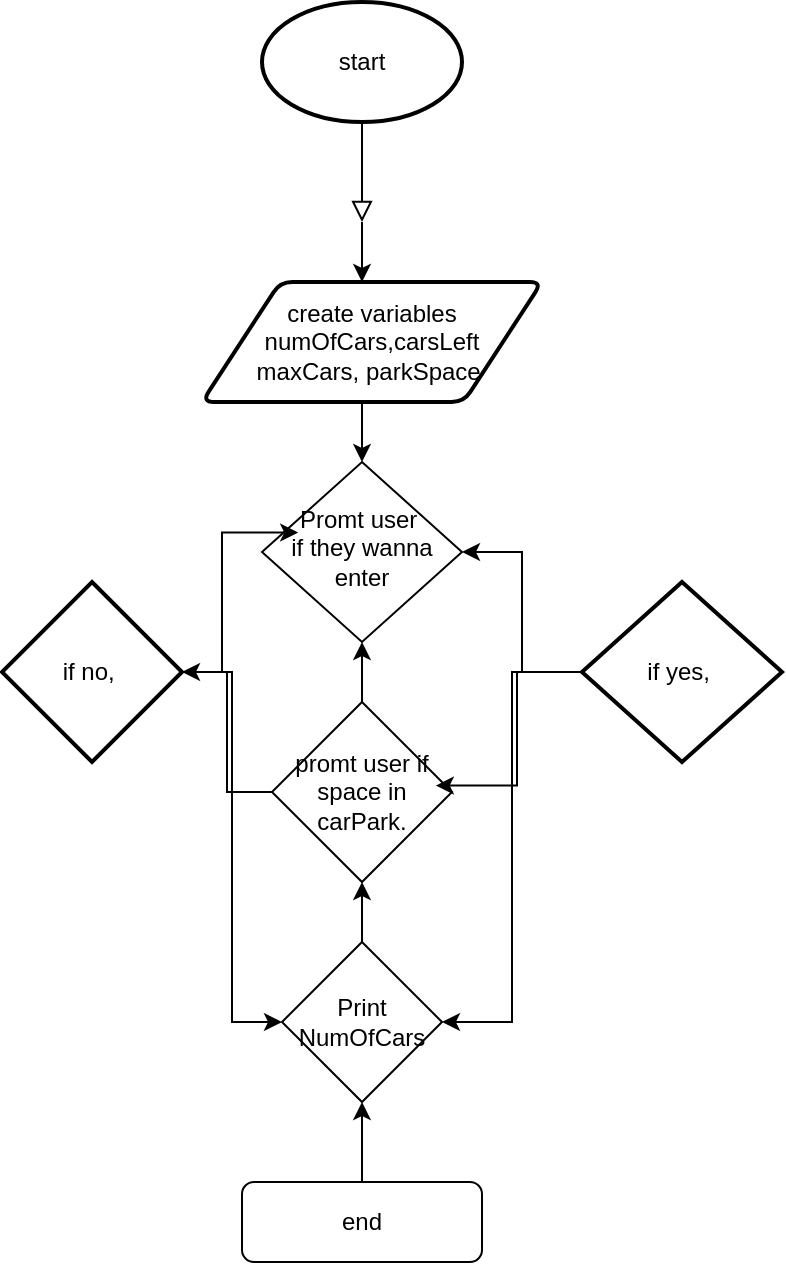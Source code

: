 <mxfile version="20.5.3" type="github"><diagram id="C5RBs43oDa-KdzZeNtuy" name="Page-1"><mxGraphModel dx="1381" dy="795" grid="1" gridSize="10" guides="1" tooltips="1" connect="1" arrows="1" fold="1" page="1" pageScale="1" pageWidth="827" pageHeight="1169" math="0" shadow="0"><root><mxCell id="WIyWlLk6GJQsqaUBKTNV-0"/><mxCell id="WIyWlLk6GJQsqaUBKTNV-1" parent="WIyWlLk6GJQsqaUBKTNV-0"/><mxCell id="WIyWlLk6GJQsqaUBKTNV-2" value="" style="rounded=0;html=1;jettySize=auto;orthogonalLoop=1;fontSize=11;endArrow=block;endFill=0;endSize=8;strokeWidth=1;shadow=0;labelBackgroundColor=none;edgeStyle=orthogonalEdgeStyle;" parent="WIyWlLk6GJQsqaUBKTNV-1" edge="1"><mxGeometry relative="1" as="geometry"><mxPoint x="220" y="120" as="sourcePoint"/><mxPoint x="220" y="170" as="targetPoint"/></mxGeometry></mxCell><mxCell id="mEOWDm-CZ8f_Oe8fGV4a-1" style="edgeStyle=orthogonalEdgeStyle;rounded=0;orthogonalLoop=1;jettySize=auto;html=1;exitX=0.5;exitY=0;exitDx=0;exitDy=0;" parent="WIyWlLk6GJQsqaUBKTNV-1" edge="1"><mxGeometry relative="1" as="geometry"><mxPoint x="220" y="170" as="sourcePoint"/><mxPoint x="220" y="200" as="targetPoint"/></mxGeometry></mxCell><mxCell id="mEOWDm-CZ8f_Oe8fGV4a-4" style="edgeStyle=orthogonalEdgeStyle;rounded=0;orthogonalLoop=1;jettySize=auto;html=1;entryX=0.5;entryY=0;entryDx=0;entryDy=0;" parent="WIyWlLk6GJQsqaUBKTNV-1" target="WIyWlLk6GJQsqaUBKTNV-10" edge="1"><mxGeometry relative="1" as="geometry"><mxPoint x="220" y="260" as="sourcePoint"/></mxGeometry></mxCell><mxCell id="WIyWlLk6GJQsqaUBKTNV-10" value="Promt user&amp;nbsp;&lt;br&gt;if they wanna enter" style="rhombus;whiteSpace=wrap;html=1;shadow=0;fontFamily=Helvetica;fontSize=12;align=center;strokeWidth=1;spacing=6;spacingTop=-4;" parent="WIyWlLk6GJQsqaUBKTNV-1" vertex="1"><mxGeometry x="170" y="290" width="100" height="90" as="geometry"/></mxCell><mxCell id="mEOWDm-CZ8f_Oe8fGV4a-7" value="" style="edgeStyle=orthogonalEdgeStyle;rounded=0;orthogonalLoop=1;jettySize=auto;html=1;" parent="WIyWlLk6GJQsqaUBKTNV-1" source="WIyWlLk6GJQsqaUBKTNV-11" target="mEOWDm-CZ8f_Oe8fGV4a-3" edge="1"><mxGeometry relative="1" as="geometry"/></mxCell><mxCell id="WIyWlLk6GJQsqaUBKTNV-11" value="end" style="rounded=1;whiteSpace=wrap;html=1;fontSize=12;glass=0;strokeWidth=1;shadow=0;" parent="WIyWlLk6GJQsqaUBKTNV-1" vertex="1"><mxGeometry x="160" y="650" width="120" height="40" as="geometry"/></mxCell><mxCell id="mEOWDm-CZ8f_Oe8fGV4a-5" value="" style="edgeStyle=orthogonalEdgeStyle;rounded=0;orthogonalLoop=1;jettySize=auto;html=1;" parent="WIyWlLk6GJQsqaUBKTNV-1" source="mEOWDm-CZ8f_Oe8fGV4a-2" target="WIyWlLk6GJQsqaUBKTNV-10" edge="1"><mxGeometry relative="1" as="geometry"/></mxCell><mxCell id="mEOWDm-CZ8f_Oe8fGV4a-17" style="edgeStyle=orthogonalEdgeStyle;rounded=0;orthogonalLoop=1;jettySize=auto;html=1;" parent="WIyWlLk6GJQsqaUBKTNV-1" source="mEOWDm-CZ8f_Oe8fGV4a-2" target="mEOWDm-CZ8f_Oe8fGV4a-14" edge="1"><mxGeometry relative="1" as="geometry"/></mxCell><mxCell id="mEOWDm-CZ8f_Oe8fGV4a-2" value="promt user if space in carPark." style="rhombus;whiteSpace=wrap;html=1;" parent="WIyWlLk6GJQsqaUBKTNV-1" vertex="1"><mxGeometry x="175" y="410" width="90" height="90" as="geometry"/></mxCell><mxCell id="mEOWDm-CZ8f_Oe8fGV4a-6" value="" style="edgeStyle=orthogonalEdgeStyle;rounded=0;orthogonalLoop=1;jettySize=auto;html=1;" parent="WIyWlLk6GJQsqaUBKTNV-1" source="mEOWDm-CZ8f_Oe8fGV4a-3" target="mEOWDm-CZ8f_Oe8fGV4a-2" edge="1"><mxGeometry relative="1" as="geometry"/></mxCell><mxCell id="mEOWDm-CZ8f_Oe8fGV4a-3" value="Print NumOfCars" style="rhombus;whiteSpace=wrap;html=1;" parent="WIyWlLk6GJQsqaUBKTNV-1" vertex="1"><mxGeometry x="180" y="530" width="80" height="80" as="geometry"/></mxCell><mxCell id="mEOWDm-CZ8f_Oe8fGV4a-9" style="edgeStyle=orthogonalEdgeStyle;rounded=0;orthogonalLoop=1;jettySize=auto;html=1;" parent="WIyWlLk6GJQsqaUBKTNV-1" source="mEOWDm-CZ8f_Oe8fGV4a-8" target="WIyWlLk6GJQsqaUBKTNV-10" edge="1"><mxGeometry relative="1" as="geometry"/></mxCell><mxCell id="mEOWDm-CZ8f_Oe8fGV4a-10" style="edgeStyle=orthogonalEdgeStyle;rounded=0;orthogonalLoop=1;jettySize=auto;html=1;entryX=1;entryY=0.5;entryDx=0;entryDy=0;" parent="WIyWlLk6GJQsqaUBKTNV-1" source="mEOWDm-CZ8f_Oe8fGV4a-8" target="mEOWDm-CZ8f_Oe8fGV4a-3" edge="1"><mxGeometry relative="1" as="geometry"/></mxCell><mxCell id="mEOWDm-CZ8f_Oe8fGV4a-11" style="edgeStyle=orthogonalEdgeStyle;rounded=0;orthogonalLoop=1;jettySize=auto;html=1;entryX=0.91;entryY=0.464;entryDx=0;entryDy=0;entryPerimeter=0;" parent="WIyWlLk6GJQsqaUBKTNV-1" source="mEOWDm-CZ8f_Oe8fGV4a-8" target="mEOWDm-CZ8f_Oe8fGV4a-2" edge="1"><mxGeometry relative="1" as="geometry"/></mxCell><mxCell id="mEOWDm-CZ8f_Oe8fGV4a-8" value="if yes,&amp;nbsp;" style="strokeWidth=2;html=1;shape=mxgraph.flowchart.decision;whiteSpace=wrap;" parent="WIyWlLk6GJQsqaUBKTNV-1" vertex="1"><mxGeometry x="330" y="350" width="100" height="90" as="geometry"/></mxCell><mxCell id="mEOWDm-CZ8f_Oe8fGV4a-12" value="start" style="strokeWidth=2;html=1;shape=mxgraph.flowchart.start_1;whiteSpace=wrap;" parent="WIyWlLk6GJQsqaUBKTNV-1" vertex="1"><mxGeometry x="170" y="60" width="100" height="60" as="geometry"/></mxCell><mxCell id="mEOWDm-CZ8f_Oe8fGV4a-13" value="create variables&lt;br&gt;numOfCars,carsLeft&lt;br&gt;maxCars, parkSpace&amp;nbsp;" style="shape=parallelogram;html=1;strokeWidth=2;perimeter=parallelogramPerimeter;whiteSpace=wrap;rounded=1;arcSize=12;size=0.23;" parent="WIyWlLk6GJQsqaUBKTNV-1" vertex="1"><mxGeometry x="140" y="200" width="170" height="60" as="geometry"/></mxCell><mxCell id="mEOWDm-CZ8f_Oe8fGV4a-15" style="edgeStyle=orthogonalEdgeStyle;rounded=0;orthogonalLoop=1;jettySize=auto;html=1;entryX=0.181;entryY=0.392;entryDx=0;entryDy=0;entryPerimeter=0;" parent="WIyWlLk6GJQsqaUBKTNV-1" source="mEOWDm-CZ8f_Oe8fGV4a-14" target="WIyWlLk6GJQsqaUBKTNV-10" edge="1"><mxGeometry relative="1" as="geometry"/></mxCell><mxCell id="mEOWDm-CZ8f_Oe8fGV4a-16" style="edgeStyle=orthogonalEdgeStyle;rounded=0;orthogonalLoop=1;jettySize=auto;html=1;entryX=0;entryY=0.5;entryDx=0;entryDy=0;" parent="WIyWlLk6GJQsqaUBKTNV-1" source="mEOWDm-CZ8f_Oe8fGV4a-14" target="mEOWDm-CZ8f_Oe8fGV4a-3" edge="1"><mxGeometry relative="1" as="geometry"/></mxCell><mxCell id="mEOWDm-CZ8f_Oe8fGV4a-14" value="if no,&amp;nbsp;" style="strokeWidth=2;html=1;shape=mxgraph.flowchart.decision;whiteSpace=wrap;" parent="WIyWlLk6GJQsqaUBKTNV-1" vertex="1"><mxGeometry x="40" y="350" width="90" height="90" as="geometry"/></mxCell></root></mxGraphModel></diagram></mxfile>